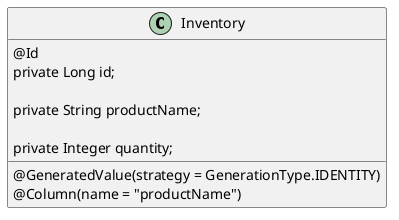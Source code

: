 
@startuml

class Inventory {

    @Id
    @GeneratedValue(strategy = GenerationType.IDENTITY)
    private Long id;

    @Column(name = "productName")
    private String productName;

    private Integer quantity;
}

@enduml